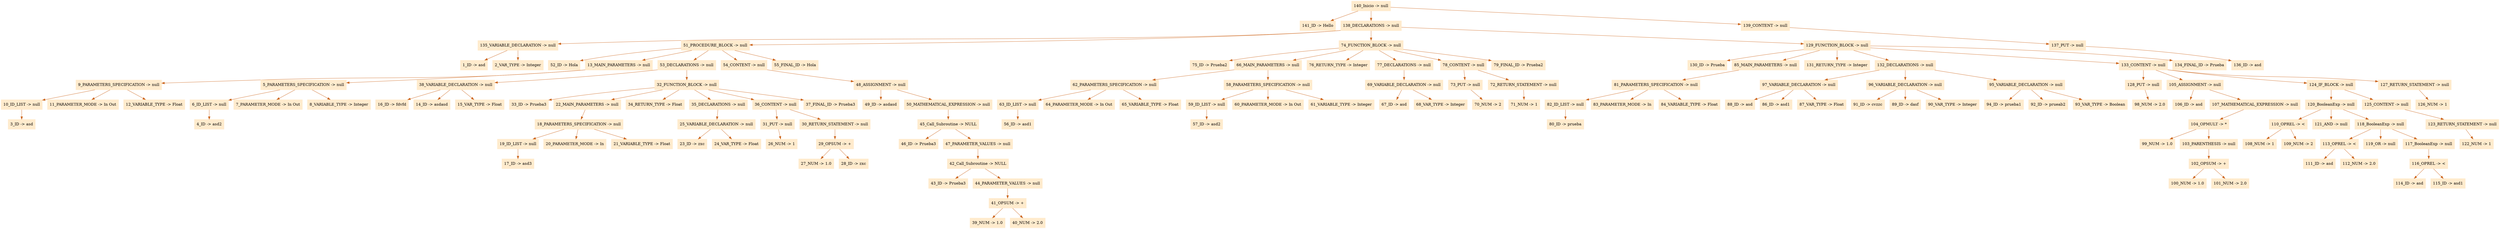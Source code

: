 digraph G {node[shape=box, style=filled, color=blanchedalmond]; edge[color=chocolate3];rankdir=UD 

"140_Inicio -> null"->"141_ID -> Hello"
"140_Inicio -> null"->"138_DECLARATIONS -> null"
"138_DECLARATIONS -> null"->"135_VARIABLE_DECLARATION -> null"
"135_VARIABLE_DECLARATION -> null"->"1_ID -> asd"
"135_VARIABLE_DECLARATION -> null"->"2_VAR_TYPE -> Integer"
"138_DECLARATIONS -> null"->"51_PROCEDURE_BLOCK -> null"
"51_PROCEDURE_BLOCK -> null"->"52_ID -> Hola"
"51_PROCEDURE_BLOCK -> null"->"13_MAIN_PARAMETERS -> null"
"13_MAIN_PARAMETERS -> null"->"9_PARAMETERS_SPECIFICATION -> null"
"9_PARAMETERS_SPECIFICATION -> null"->"10_ID_LIST -> null"
"10_ID_LIST -> null"->"3_ID -> asd"
"9_PARAMETERS_SPECIFICATION -> null"->"11_PARAMETER_MODE -> In Out"
"9_PARAMETERS_SPECIFICATION -> null"->"12_VARIABLE_TYPE -> Float"
"13_MAIN_PARAMETERS -> null"->"5_PARAMETERS_SPECIFICATION -> null"
"5_PARAMETERS_SPECIFICATION -> null"->"6_ID_LIST -> null"
"6_ID_LIST -> null"->"4_ID -> asd2"
"5_PARAMETERS_SPECIFICATION -> null"->"7_PARAMETER_MODE -> In Out"
"5_PARAMETERS_SPECIFICATION -> null"->"8_VARIABLE_TYPE -> Integer"
"51_PROCEDURE_BLOCK -> null"->"53_DECLARATIONS -> null"
"53_DECLARATIONS -> null"->"38_VARIABLE_DECLARATION -> null"
"38_VARIABLE_DECLARATION -> null"->"16_ID -> fdvfd"
"38_VARIABLE_DECLARATION -> null"->"14_ID -> asdasd"
"38_VARIABLE_DECLARATION -> null"->"15_VAR_TYPE -> Float"
"53_DECLARATIONS -> null"->"32_FUNCTION_BLOCK -> null"
"32_FUNCTION_BLOCK -> null"->"33_ID -> Prueba3"
"32_FUNCTION_BLOCK -> null"->"22_MAIN_PARAMETERS -> null"
"22_MAIN_PARAMETERS -> null"->"18_PARAMETERS_SPECIFICATION -> null"
"18_PARAMETERS_SPECIFICATION -> null"->"19_ID_LIST -> null"
"19_ID_LIST -> null"->"17_ID -> asd3"
"18_PARAMETERS_SPECIFICATION -> null"->"20_PARAMETER_MODE -> In"
"18_PARAMETERS_SPECIFICATION -> null"->"21_VARIABLE_TYPE -> Float"
"32_FUNCTION_BLOCK -> null"->"34_RETURN_TYPE -> Float"
"32_FUNCTION_BLOCK -> null"->"35_DECLARATIONS -> null"
"35_DECLARATIONS -> null"->"25_VARIABLE_DECLARATION -> null"
"25_VARIABLE_DECLARATION -> null"->"23_ID -> zxc"
"25_VARIABLE_DECLARATION -> null"->"24_VAR_TYPE -> Float"
"32_FUNCTION_BLOCK -> null"->"36_CONTENT -> null"
"36_CONTENT -> null"->"31_PUT -> null"
"31_PUT -> null"->"26_NUM -> 1"
"36_CONTENT -> null"->"30_RETURN_STATEMENT -> null"
"30_RETURN_STATEMENT -> null"->"29_OPSUM -> +"
"29_OPSUM -> +"->"27_NUM -> 1.0"
"29_OPSUM -> +"->"28_ID -> zxc"
"32_FUNCTION_BLOCK -> null"->"37_FINAL_ID -> Prueba3"
"51_PROCEDURE_BLOCK -> null"->"54_CONTENT -> null"
"54_CONTENT -> null"->"48_ASSIGNMENT -> null"
"48_ASSIGNMENT -> null"->"49_ID -> asdasd"
"48_ASSIGNMENT -> null"->"50_MATHEMATICAL_EXPRESSION -> null"
"50_MATHEMATICAL_EXPRESSION -> null"->"45_Call_Subroutine -> NULL"
"45_Call_Subroutine -> NULL"->"46_ID -> Prueba3"
"45_Call_Subroutine -> NULL"->"47_PARAMETER_VALUES -> null"
"47_PARAMETER_VALUES -> null"->"42_Call_Subroutine -> NULL"
"42_Call_Subroutine -> NULL"->"43_ID -> Prueba3"
"42_Call_Subroutine -> NULL"->"44_PARAMETER_VALUES -> null"
"44_PARAMETER_VALUES -> null"->"41_OPSUM -> +"
"41_OPSUM -> +"->"39_NUM -> 1.0"
"41_OPSUM -> +"->"40_NUM -> 2.0"
"51_PROCEDURE_BLOCK -> null"->"55_FINAL_ID -> Hola"
"138_DECLARATIONS -> null"->"74_FUNCTION_BLOCK -> null"
"74_FUNCTION_BLOCK -> null"->"75_ID -> Prueba2"
"74_FUNCTION_BLOCK -> null"->"66_MAIN_PARAMETERS -> null"
"66_MAIN_PARAMETERS -> null"->"62_PARAMETERS_SPECIFICATION -> null"
"62_PARAMETERS_SPECIFICATION -> null"->"63_ID_LIST -> null"
"63_ID_LIST -> null"->"56_ID -> asd1"
"62_PARAMETERS_SPECIFICATION -> null"->"64_PARAMETER_MODE -> In Out"
"62_PARAMETERS_SPECIFICATION -> null"->"65_VARIABLE_TYPE -> Float"
"66_MAIN_PARAMETERS -> null"->"58_PARAMETERS_SPECIFICATION -> null"
"58_PARAMETERS_SPECIFICATION -> null"->"59_ID_LIST -> null"
"59_ID_LIST -> null"->"57_ID -> asd2"
"58_PARAMETERS_SPECIFICATION -> null"->"60_PARAMETER_MODE -> In Out"
"58_PARAMETERS_SPECIFICATION -> null"->"61_VARIABLE_TYPE -> Integer"
"74_FUNCTION_BLOCK -> null"->"76_RETURN_TYPE -> Integer"
"74_FUNCTION_BLOCK -> null"->"77_DECLARATIONS -> null"
"77_DECLARATIONS -> null"->"69_VARIABLE_DECLARATION -> null"
"69_VARIABLE_DECLARATION -> null"->"67_ID -> asd"
"69_VARIABLE_DECLARATION -> null"->"68_VAR_TYPE -> Integer"
"74_FUNCTION_BLOCK -> null"->"78_CONTENT -> null"
"78_CONTENT -> null"->"73_PUT -> null"
"73_PUT -> null"->"70_NUM -> 2"
"78_CONTENT -> null"->"72_RETURN_STATEMENT -> null"
"72_RETURN_STATEMENT -> null"->"71_NUM -> 1"
"74_FUNCTION_BLOCK -> null"->"79_FINAL_ID -> Prueba2"
"138_DECLARATIONS -> null"->"129_FUNCTION_BLOCK -> null"
"129_FUNCTION_BLOCK -> null"->"130_ID -> Prueba"
"129_FUNCTION_BLOCK -> null"->"85_MAIN_PARAMETERS -> null"
"85_MAIN_PARAMETERS -> null"->"81_PARAMETERS_SPECIFICATION -> null"
"81_PARAMETERS_SPECIFICATION -> null"->"82_ID_LIST -> null"
"82_ID_LIST -> null"->"80_ID -> prueba"
"81_PARAMETERS_SPECIFICATION -> null"->"83_PARAMETER_MODE -> In"
"81_PARAMETERS_SPECIFICATION -> null"->"84_VARIABLE_TYPE -> Float"
"129_FUNCTION_BLOCK -> null"->"131_RETURN_TYPE -> Integer"
"129_FUNCTION_BLOCK -> null"->"132_DECLARATIONS -> null"
"132_DECLARATIONS -> null"->"97_VARIABLE_DECLARATION -> null"
"97_VARIABLE_DECLARATION -> null"->"88_ID -> asd"
"97_VARIABLE_DECLARATION -> null"->"86_ID -> asd1"
"97_VARIABLE_DECLARATION -> null"->"87_VAR_TYPE -> Float"
"132_DECLARATIONS -> null"->"96_VARIABLE_DECLARATION -> null"
"96_VARIABLE_DECLARATION -> null"->"91_ID -> cvzzc"
"96_VARIABLE_DECLARATION -> null"->"89_ID -> dasf"
"96_VARIABLE_DECLARATION -> null"->"90_VAR_TYPE -> Integer"
"132_DECLARATIONS -> null"->"95_VARIABLE_DECLARATION -> null"
"95_VARIABLE_DECLARATION -> null"->"94_ID -> prueba1"
"95_VARIABLE_DECLARATION -> null"->"92_ID -> prueab2"
"95_VARIABLE_DECLARATION -> null"->"93_VAR_TYPE -> Boolean"
"129_FUNCTION_BLOCK -> null"->"133_CONTENT -> null"
"133_CONTENT -> null"->"128_PUT -> null"
"128_PUT -> null"->"98_NUM -> 2.0"
"133_CONTENT -> null"->"105_ASSIGNMENT -> null"
"105_ASSIGNMENT -> null"->"106_ID -> asd"
"105_ASSIGNMENT -> null"->"107_MATHEMATICAL_EXPRESSION -> null"
"107_MATHEMATICAL_EXPRESSION -> null"->"104_OPMULT -> *"
"104_OPMULT -> *"->"99_NUM -> 1.0"
"104_OPMULT -> *"->"103_PARENTHESIS -> null"
"103_PARENTHESIS -> null"->"102_OPSUM -> +"
"102_OPSUM -> +"->"100_NUM -> 1.0"
"102_OPSUM -> +"->"101_NUM -> 2.0"
"133_CONTENT -> null"->"124_IF_BLOCK -> null"
"124_IF_BLOCK -> null"->"120_BooleanExp -> null"
"120_BooleanExp -> null"->"110_OPREL -> <"
"110_OPREL -> <"->"108_NUM -> 1"
"110_OPREL -> <"->"109_NUM -> 2"
"120_BooleanExp -> null"->"121_AND -> null"
"120_BooleanExp -> null"->"118_BooleanExp -> null"
"118_BooleanExp -> null"->"113_OPREL -> <"
"113_OPREL -> <"->"111_ID -> asd"
"113_OPREL -> <"->"112_NUM -> 2.0"
"118_BooleanExp -> null"->"119_OR -> null"
"118_BooleanExp -> null"->"117_BooleanExp -> null"
"117_BooleanExp -> null"->"116_OPREL -> <"
"116_OPREL -> <"->"114_ID -> asd"
"116_OPREL -> <"->"115_ID -> asd1"
"124_IF_BLOCK -> null"->"125_CONTENT -> null"
"125_CONTENT -> null"->"123_RETURN_STATEMENT -> null"
"123_RETURN_STATEMENT -> null"->"122_NUM -> 1"
"133_CONTENT -> null"->"127_RETURN_STATEMENT -> null"
"127_RETURN_STATEMENT -> null"->"126_NUM -> 1"
"129_FUNCTION_BLOCK -> null"->"134_FINAL_ID -> Prueba"
"140_Inicio -> null"->"139_CONTENT -> null"
"139_CONTENT -> null"->"137_PUT -> null"
"137_PUT -> null"->"136_ID -> asd"


}
